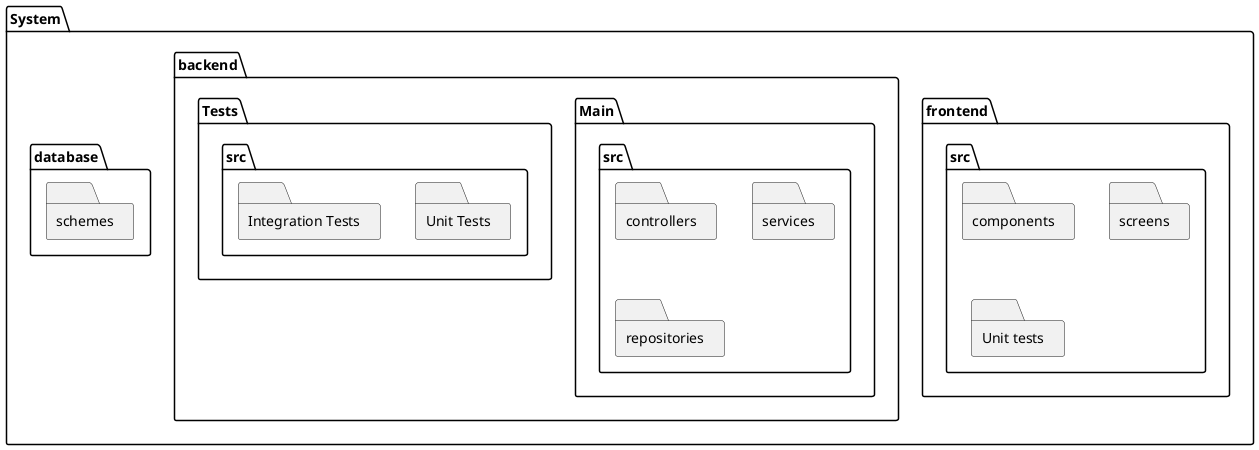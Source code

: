 @startuml

'sem essa tag vazia fica sem cores nos artefatos
<style>
</style>

folder System {
    folder frontend {
        folder srcFront as "src" {
            folder components
            folder screens
            folder frontUnitTests as "Unit tests"
        }
    }

    folder backend {
        folder Main {
            folder srcBack as "src" {
                folder controllers
                folder services
                folder repositories
            }
        }
        folder Tests {
            folder srcTestBack as "src" {
                folder unitTests as "Unit Tests"
                folder integrationTests as "Integration Tests"
            }
        }
    }

    folder database {
        folder schemes
    }
}

@endum